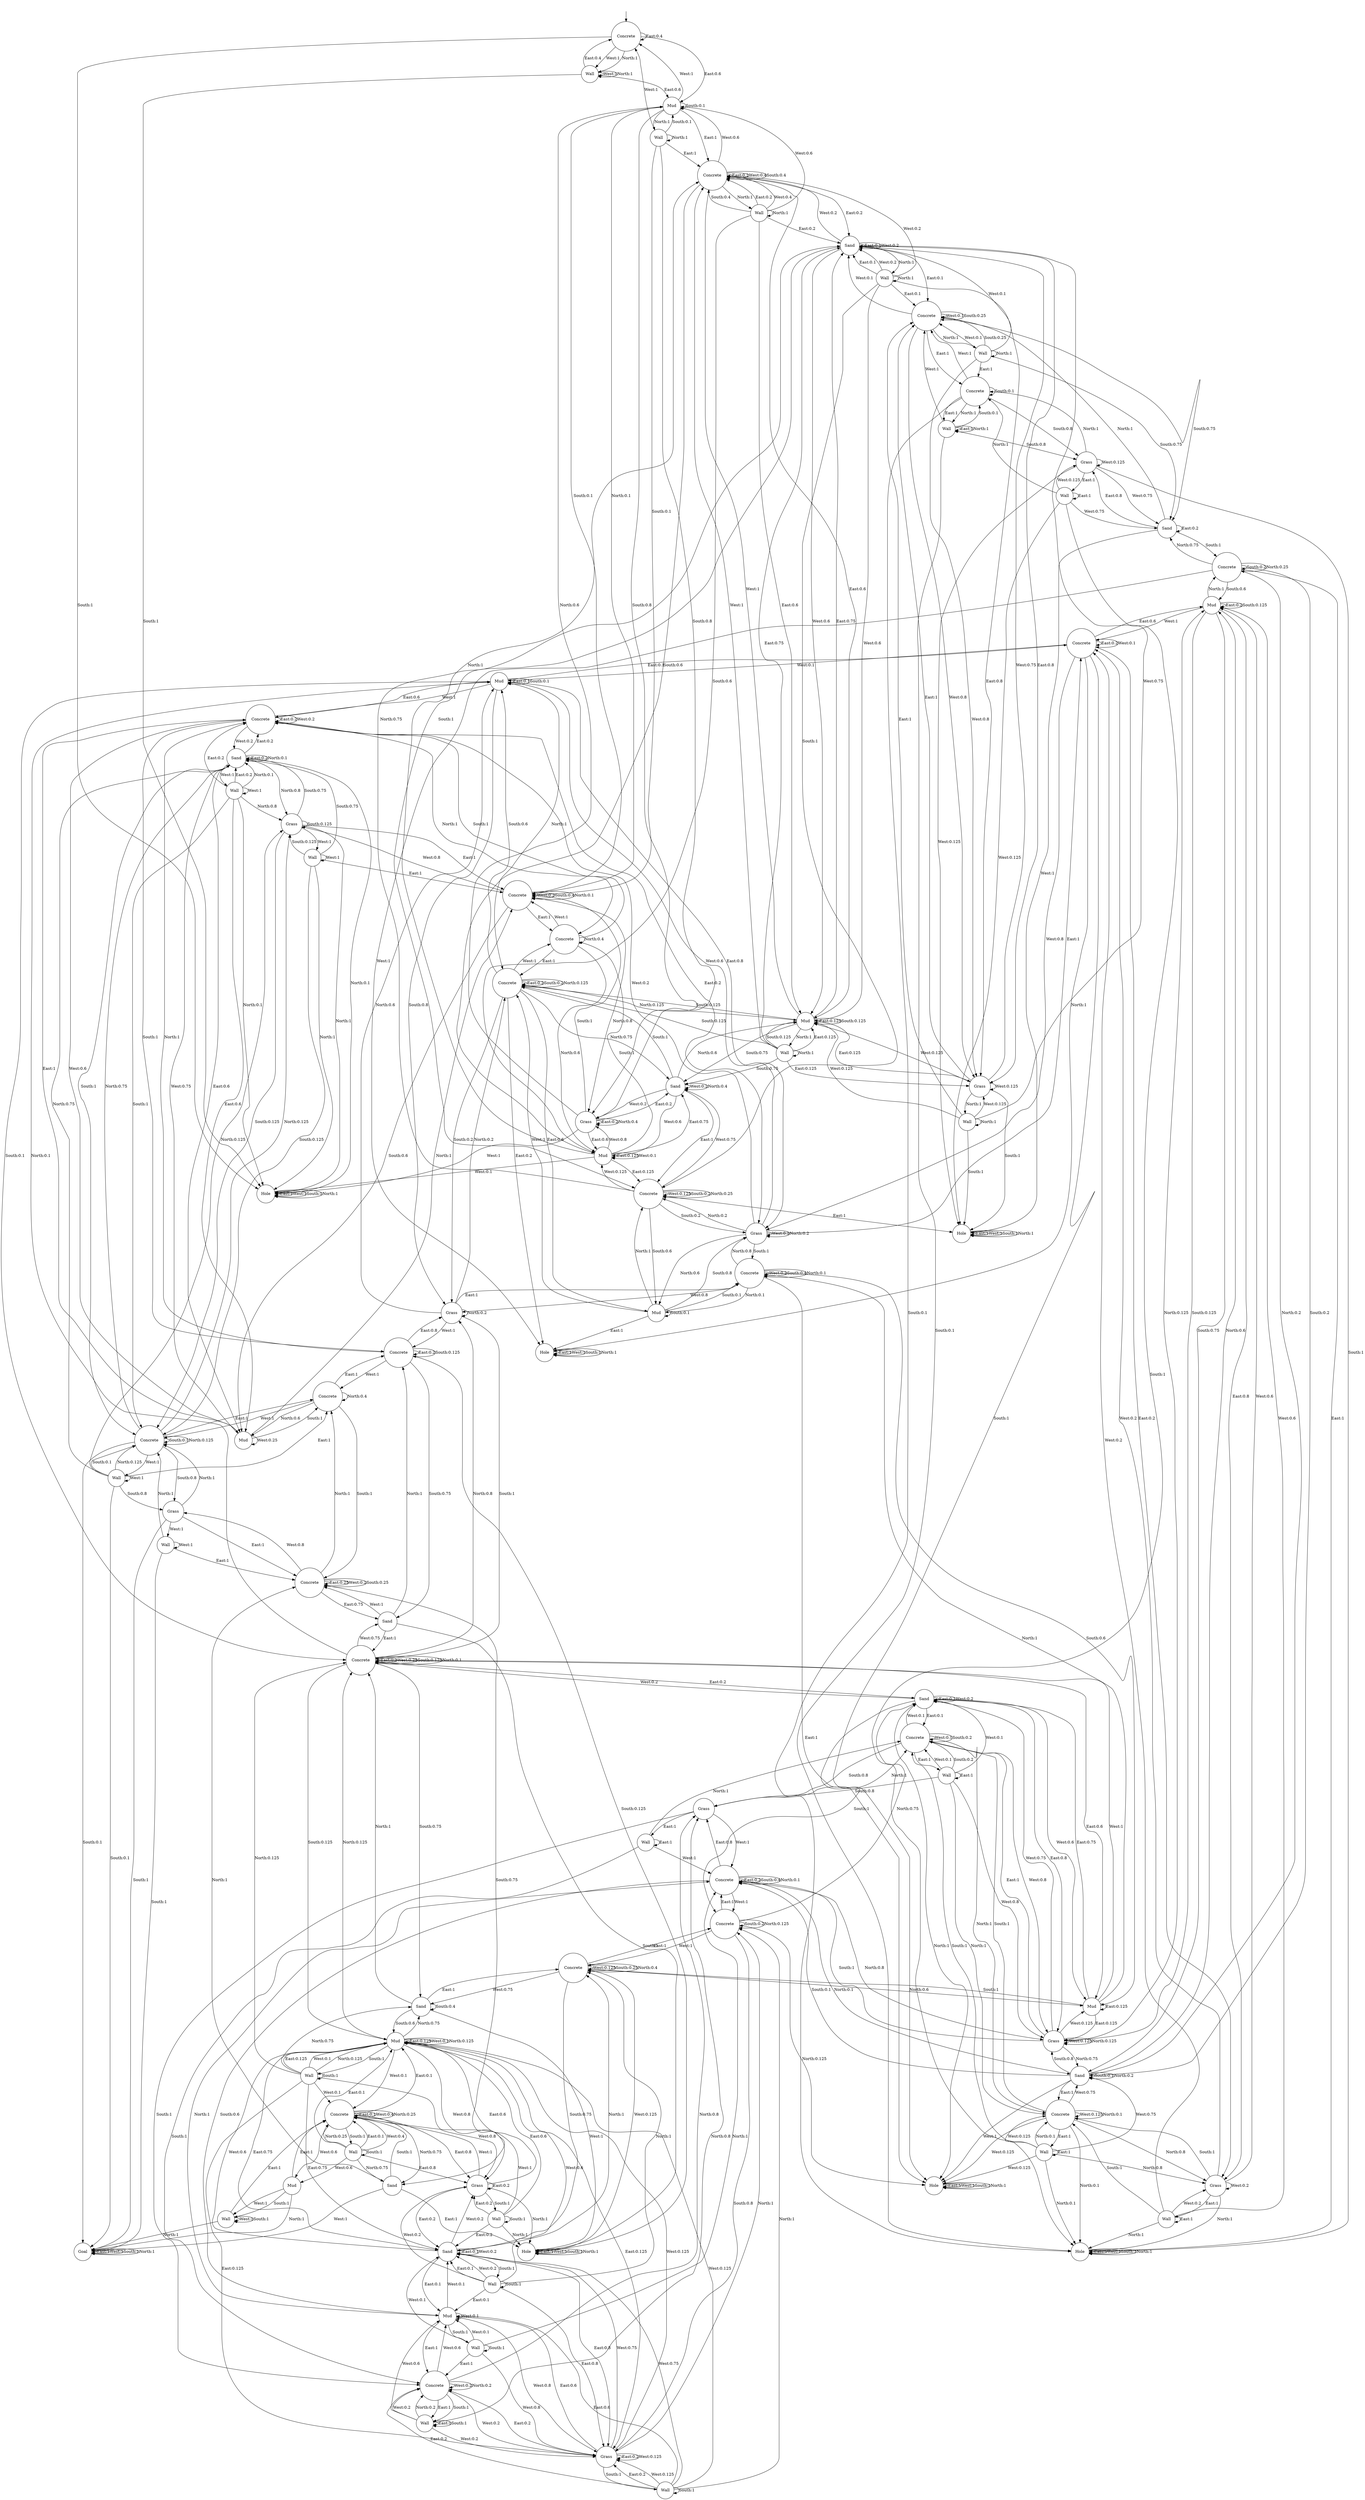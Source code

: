 digraph g {
__start0 [label="" shape="none"];
0 [shape="circle" label="Concrete"];
1 [shape="circle" label="Wall"];
2 [shape="circle" label="Hole"];
3 [shape="circle" label="Wall"];
4 [shape="circle" label="Grass"];
5 [shape="circle" label="Wall"];
6 [shape="circle" label="Sand"];
7 [shape="circle" label="Concrete"];
8 [shape="circle" label="Wall"];
9 [shape="circle" label="Wall"];
10 [shape="circle" label="Grass"];
11 [shape="circle" label="Goal"];
12 [shape="circle" label="Wall"];
13 [shape="circle" label="Mud"];
14 [shape="circle" label="Wall"];
15 [shape="circle" label="Mud"];
16 [shape="circle" label="Grass"];
17 [shape="circle" label="Concrete"];
18 [shape="circle" label="Mud"];
19 [shape="circle" label="Concrete"];
20 [shape="circle" label="Concrete"];
21 [shape="circle" label="Sand"];
22 [shape="circle" label="Concrete"];
23 [shape="circle" label="Wall"];
24 [shape="circle" label="Concrete"];
25 [shape="circle" label="Wall"];
26 [shape="circle" label="Mud"];
27 [shape="circle" label="Concrete"];
28 [shape="circle" label="Concrete"];
29 [shape="circle" label="Concrete"];
30 [shape="circle" label="Sand"];
31 [shape="circle" label="Hole"];
32 [shape="circle" label="Wall"];
33 [shape="circle" label="Grass"];
34 [shape="circle" label="Wall"];
35 [shape="circle" label="Mud"];
36 [shape="circle" label="Sand"];
37 [shape="circle" label="Concrete"];
38 [shape="circle" label="Mud"];
39 [shape="circle" label="Grass"];
40 [shape="circle" label="Concrete"];
41 [shape="circle" label="Sand"];
42 [shape="circle" label="Wall"];
43 [shape="circle" label="Mud"];
44 [shape="circle" label="Wall"];
45 [shape="circle" label="Sand"];
46 [shape="circle" label="Concrete"];
47 [shape="circle" label="Mud"];
48 [shape="circle" label="Grass"];
49 [shape="circle" label="Concrete"];
50 [shape="circle" label="Mud"];
51 [shape="circle" label="Concrete"];
52 [shape="circle" label="Wall"];
53 [shape="circle" label="Sand"];
54 [shape="circle" label="Wall"];
55 [shape="circle" label="Grass"];
56 [shape="circle" label="Hole"];
57 [shape="circle" label="Hole"];
58 [shape="circle" label="Concrete"];
59 [shape="circle" label="Hole"];
60 [shape="circle" label="Sand"];
61 [shape="circle" label="Concrete"];
62 [shape="circle" label="Wall"];
63 [shape="circle" label="Grass"];
64 [shape="circle" label="Concrete"];
65 [shape="circle" label="Wall"];
66 [shape="circle" label="Sand"];
67 [shape="circle" label="Concrete"];
68 [shape="circle" label="Mud"];
69 [shape="circle" label="Sand"];
70 [shape="circle" label="Grass"];
71 [shape="circle" label="Concrete"];
72 [shape="circle" label="Wall"];
73 [shape="circle" label="Mud"];
74 [shape="circle" label="Concrete"];
75 [shape="circle" label="Wall"];
76 [shape="circle" label="Wall"];
77 [shape="circle" label="Grass"];
78 [shape="circle" label="Hole"];
79 [shape="circle" label="Wall"];
80 [shape="circle" label="Grass"];
81 [shape="circle" label="Concrete"];
82 [shape="circle" label="Wall"];
83 [shape="circle" label="Concrete"];
84 [shape="circle" label="Wall"];
85 [shape="circle" label="Wall"];
86 [shape="circle" label="Grass"];
87 [shape="circle" label="Concrete"];
88 [shape="circle" label="Wall"];
0 -> 0 [label="East:0.4"];
0 -> 15 [label="East:0.6"];
0 -> 1 [label="West:1"];
0 -> 2 [label="South:1"];
0 -> 1 [label="North:1"];
1 -> 0 [label="East:0.4"];
1 -> 15 [label="East:0.6"];
1 -> 1 [label="West:1"];
1 -> 2 [label="South:1"];
1 -> 1 [label="North:1"];
2 -> 2 [label="East:1"];
2 -> 2 [label="West:1"];
2 -> 2 [label="South:1"];
2 -> 2 [label="North:1"];
3 -> 17 [label="East:1"];
3 -> 3 [label="West:1"];
3 -> 4 [label="South:0.125"];
3 -> 6 [label="South:0.75"];
3 -> 7 [label="South:0.125"];
3 -> 2 [label="North:1"];
4 -> 17 [label="East:1"];
4 -> 3 [label="West:1"];
4 -> 4 [label="South:0.125"];
4 -> 6 [label="South:0.75"];
4 -> 7 [label="South:0.125"];
4 -> 2 [label="North:1"];
5 -> 6 [label="East:0.2"];
5 -> 18 [label="East:0.6"];
5 -> 28 [label="East:0.2"];
5 -> 5 [label="West:1"];
5 -> 7 [label="South:1"];
5 -> 2 [label="North:0.1"];
5 -> 4 [label="North:0.8"];
5 -> 6 [label="North:0.1"];
6 -> 6 [label="East:0.2"];
6 -> 18 [label="East:0.6"];
6 -> 28 [label="East:0.2"];
6 -> 5 [label="West:1"];
6 -> 7 [label="South:1"];
6 -> 2 [label="North:0.1"];
6 -> 4 [label="North:0.8"];
6 -> 6 [label="North:0.1"];
7 -> 19 [label="East:1"];
7 -> 8 [label="West:1"];
7 -> 7 [label="South:0.1"];
7 -> 10 [label="South:0.8"];
7 -> 11 [label="South:0.1"];
7 -> 4 [label="North:0.125"];
7 -> 6 [label="North:0.75"];
7 -> 7 [label="North:0.125"];
8 -> 19 [label="East:1"];
8 -> 8 [label="West:1"];
8 -> 7 [label="South:0.1"];
8 -> 10 [label="South:0.8"];
8 -> 11 [label="South:0.1"];
8 -> 4 [label="North:0.125"];
8 -> 6 [label="North:0.75"];
8 -> 7 [label="North:0.125"];
9 -> 20 [label="East:1"];
9 -> 9 [label="West:1"];
9 -> 11 [label="South:1"];
9 -> 7 [label="North:1"];
10 -> 20 [label="East:1"];
10 -> 9 [label="West:1"];
10 -> 11 [label="South:1"];
10 -> 7 [label="North:1"];
11 -> 11 [label="East:1"];
11 -> 11 [label="West:1"];
11 -> 11 [label="South:1"];
11 -> 11 [label="North:1"];
12 -> 22 [label="East:1"];
12 -> 12 [label="West:1"];
12 -> 12 [label="South:1"];
12 -> 11 [label="North:1"];
13 -> 22 [label="East:1"];
13 -> 12 [label="West:1"];
13 -> 12 [label="South:1"];
13 -> 11 [label="North:1"];
14 -> 24 [label="East:1"];
14 -> 0 [label="West:1"];
14 -> 15 [label="South:0.1"];
14 -> 16 [label="South:0.8"];
14 -> 17 [label="South:0.1"];
14 -> 14 [label="North:1"];
15 -> 24 [label="East:1"];
15 -> 0 [label="West:1"];
15 -> 15 [label="South:0.1"];
15 -> 16 [label="South:0.8"];
15 -> 17 [label="South:0.1"];
15 -> 14 [label="North:1"];
16 -> 16 [label="East:0.2"];
16 -> 26 [label="East:0.6"];
16 -> 36 [label="East:0.2"];
16 -> 2 [label="West:1"];
16 -> 17 [label="South:1"];
16 -> 15 [label="North:0.6"];
16 -> 16 [label="North:0.4"];
17 -> 27 [label="East:1"];
17 -> 4 [label="West:0.8"];
17 -> 17 [label="West:0.2"];
17 -> 17 [label="South:0.4"];
17 -> 18 [label="South:0.6"];
17 -> 15 [label="North:0.1"];
17 -> 16 [label="North:0.8"];
17 -> 17 [label="North:0.1"];
18 -> 28 [label="East:1"];
18 -> 6 [label="West:0.75"];
18 -> 18 [label="West:0.25"];
18 -> 19 [label="South:1"];
18 -> 17 [label="North:1"];
19 -> 29 [label="East:1"];
19 -> 7 [label="West:1"];
19 -> 20 [label="South:1"];
19 -> 18 [label="North:0.6"];
19 -> 19 [label="North:0.4"];
20 -> 20 [label="East:0.25"];
20 -> 30 [label="East:0.75"];
20 -> 10 [label="West:0.8"];
20 -> 20 [label="West:0.2"];
20 -> 20 [label="South:0.25"];
20 -> 21 [label="South:0.75"];
20 -> 19 [label="North:1"];
21 -> 31 [label="East:1"];
21 -> 11 [label="West:1"];
21 -> 22 [label="South:1"];
21 -> 20 [label="North:1"];
22 -> 22 [label="East:0.1"];
22 -> 33 [label="East:0.8"];
22 -> 43 [label="East:0.1"];
22 -> 13 [label="West:0.6"];
22 -> 22 [label="West:0.4"];
22 -> 23 [label="South:1"];
22 -> 21 [label="North:0.75"];
22 -> 22 [label="North:0.25"];
23 -> 22 [label="East:0.1"];
23 -> 33 [label="East:0.8"];
23 -> 43 [label="East:0.1"];
23 -> 13 [label="West:0.6"];
23 -> 22 [label="West:0.4"];
23 -> 23 [label="South:1"];
23 -> 21 [label="North:0.75"];
23 -> 22 [label="North:0.25"];
24 -> 24 [label="East:0.2"];
24 -> 35 [label="East:0.6"];
24 -> 45 [label="East:0.2"];
24 -> 15 [label="West:0.6"];
24 -> 24 [label="West:0.4"];
24 -> 24 [label="South:0.4"];
24 -> 26 [label="South:0.6"];
24 -> 25 [label="North:1"];
25 -> 24 [label="East:0.2"];
25 -> 35 [label="East:0.6"];
25 -> 45 [label="East:0.2"];
25 -> 15 [label="West:0.6"];
25 -> 24 [label="West:0.4"];
25 -> 24 [label="South:0.4"];
25 -> 26 [label="South:0.6"];
25 -> 25 [label="North:1"];
26 -> 26 [label="East:0.125"];
26 -> 36 [label="East:0.75"];
26 -> 46 [label="East:0.125"];
26 -> 2 [label="West:0.1"];
26 -> 16 [label="West:0.8"];
26 -> 26 [label="West:0.1"];
26 -> 27 [label="South:1"];
26 -> 24 [label="North:1"];
27 -> 37 [label="East:1"];
27 -> 17 [label="West:1"];
27 -> 28 [label="South:1"];
27 -> 26 [label="North:0.6"];
27 -> 27 [label="North:0.4"];
28 -> 28 [label="East:0.2"];
28 -> 38 [label="East:0.6"];
28 -> 48 [label="East:0.2"];
28 -> 6 [label="West:0.2"];
28 -> 18 [label="West:0.6"];
28 -> 28 [label="West:0.2"];
28 -> 29 [label="South:1"];
28 -> 27 [label="North:1"];
29 -> 29 [label="East:0.2"];
29 -> 39 [label="East:0.8"];
29 -> 19 [label="West:1"];
29 -> 29 [label="South:0.125"];
29 -> 30 [label="South:0.75"];
29 -> 31 [label="South:0.125"];
29 -> 28 [label="North:1"];
30 -> 40 [label="East:1"];
30 -> 20 [label="West:1"];
30 -> 31 [label="South:1"];
30 -> 29 [label="North:1"];
31 -> 31 [label="East:1"];
31 -> 31 [label="West:1"];
31 -> 31 [label="South:1"];
31 -> 31 [label="North:1"];
32 -> 33 [label="East:0.2"];
32 -> 43 [label="East:0.6"];
32 -> 53 [label="East:0.2"];
32 -> 22 [label="West:1"];
32 -> 32 [label="South:1"];
32 -> 31 [label="North:1"];
33 -> 33 [label="East:0.2"];
33 -> 43 [label="East:0.6"];
33 -> 53 [label="East:0.2"];
33 -> 22 [label="West:1"];
33 -> 32 [label="South:1"];
33 -> 31 [label="North:1"];
34 -> 35 [label="East:0.125"];
34 -> 45 [label="East:0.75"];
34 -> 55 [label="East:0.125"];
34 -> 24 [label="West:1"];
34 -> 35 [label="South:0.125"];
34 -> 36 [label="South:0.75"];
34 -> 37 [label="South:0.125"];
34 -> 34 [label="North:1"];
35 -> 35 [label="East:0.125"];
35 -> 45 [label="East:0.75"];
35 -> 55 [label="East:0.125"];
35 -> 24 [label="West:1"];
35 -> 35 [label="South:0.125"];
35 -> 36 [label="South:0.75"];
35 -> 37 [label="South:0.125"];
35 -> 34 [label="North:1"];
36 -> 46 [label="East:1"];
36 -> 16 [label="West:0.2"];
36 -> 26 [label="West:0.6"];
36 -> 36 [label="West:0.2"];
36 -> 37 [label="South:1"];
36 -> 35 [label="North:0.6"];
36 -> 36 [label="North:0.4"];
37 -> 37 [label="East:0.2"];
37 -> 47 [label="East:0.6"];
37 -> 57 [label="East:0.2"];
37 -> 27 [label="West:1"];
37 -> 37 [label="South:0.2"];
37 -> 38 [label="South:0.6"];
37 -> 39 [label="South:0.2"];
37 -> 35 [label="North:0.125"];
37 -> 36 [label="North:0.75"];
37 -> 37 [label="North:0.125"];
38 -> 38 [label="East:0.1"];
38 -> 48 [label="East:0.8"];
38 -> 58 [label="East:0.1"];
38 -> 28 [label="West:1"];
38 -> 38 [label="South:0.1"];
38 -> 39 [label="South:0.8"];
38 -> 40 [label="South:0.1"];
38 -> 37 [label="North:1"];
39 -> 49 [label="East:1"];
39 -> 29 [label="West:1"];
39 -> 40 [label="South:1"];
39 -> 37 [label="North:0.2"];
39 -> 38 [label="North:0.6"];
39 -> 39 [label="North:0.2"];
40 -> 40 [label="East:0.2"];
40 -> 50 [label="East:0.6"];
40 -> 60 [label="East:0.2"];
40 -> 30 [label="West:0.75"];
40 -> 40 [label="West:0.25"];
40 -> 40 [label="South:0.125"];
40 -> 41 [label="South:0.75"];
40 -> 43 [label="South:0.125"];
40 -> 38 [label="North:0.1"];
40 -> 39 [label="North:0.8"];
40 -> 40 [label="North:0.1"];
41 -> 51 [label="East:1"];
41 -> 31 [label="West:1"];
41 -> 41 [label="South:0.4"];
41 -> 43 [label="South:0.6"];
41 -> 40 [label="North:1"];
42 -> 43 [label="East:0.125"];
42 -> 53 [label="East:0.75"];
42 -> 63 [label="East:0.125"];
42 -> 22 [label="West:0.1"];
42 -> 33 [label="West:0.8"];
42 -> 43 [label="West:0.1"];
42 -> 42 [label="South:1"];
42 -> 40 [label="North:0.125"];
42 -> 41 [label="North:0.75"];
42 -> 43 [label="North:0.125"];
43 -> 43 [label="East:0.125"];
43 -> 53 [label="East:0.75"];
43 -> 63 [label="East:0.125"];
43 -> 22 [label="West:0.1"];
43 -> 33 [label="West:0.8"];
43 -> 43 [label="West:0.1"];
43 -> 42 [label="South:1"];
43 -> 40 [label="North:0.125"];
43 -> 41 [label="North:0.75"];
43 -> 43 [label="North:0.125"];
44 -> 45 [label="East:0.1"];
44 -> 55 [label="East:0.8"];
44 -> 64 [label="East:0.1"];
44 -> 24 [label="West:0.2"];
44 -> 35 [label="West:0.6"];
44 -> 45 [label="West:0.2"];
44 -> 46 [label="South:1"];
44 -> 44 [label="North:1"];
45 -> 45 [label="East:0.1"];
45 -> 55 [label="East:0.8"];
45 -> 64 [label="East:0.1"];
45 -> 24 [label="West:0.2"];
45 -> 35 [label="West:0.6"];
45 -> 45 [label="West:0.2"];
45 -> 46 [label="South:1"];
45 -> 44 [label="North:1"];
46 -> 56 [label="East:1"];
46 -> 26 [label="West:0.125"];
46 -> 36 [label="West:0.75"];
46 -> 46 [label="West:0.125"];
46 -> 46 [label="South:0.2"];
46 -> 47 [label="South:0.6"];
46 -> 48 [label="South:0.2"];
46 -> 45 [label="North:0.75"];
46 -> 46 [label="North:0.25"];
47 -> 57 [label="East:1"];
47 -> 37 [label="West:1"];
47 -> 47 [label="South:0.1"];
47 -> 48 [label="South:0.8"];
47 -> 49 [label="South:0.1"];
47 -> 46 [label="North:1"];
48 -> 58 [label="East:1"];
48 -> 28 [label="West:0.2"];
48 -> 38 [label="West:0.6"];
48 -> 48 [label="West:0.2"];
48 -> 49 [label="South:1"];
48 -> 46 [label="North:0.2"];
48 -> 47 [label="North:0.6"];
48 -> 48 [label="North:0.2"];
49 -> 59 [label="East:1"];
49 -> 39 [label="West:0.8"];
49 -> 49 [label="West:0.2"];
49 -> 49 [label="South:0.4"];
49 -> 50 [label="South:0.6"];
49 -> 47 [label="North:0.1"];
49 -> 48 [label="North:0.8"];
49 -> 49 [label="North:0.1"];
50 -> 50 [label="East:0.125"];
50 -> 60 [label="East:0.75"];
50 -> 70 [label="East:0.125"];
50 -> 40 [label="West:1"];
50 -> 51 [label="South:1"];
50 -> 49 [label="North:1"];
51 -> 61 [label="East:1"];
51 -> 31 [label="West:0.125"];
51 -> 41 [label="West:0.75"];
51 -> 51 [label="West:0.125"];
51 -> 51 [label="South:0.25"];
51 -> 53 [label="South:0.75"];
51 -> 50 [label="North:0.6"];
51 -> 51 [label="North:0.4"];
52 -> 53 [label="East:0.1"];
52 -> 63 [label="East:0.8"];
52 -> 73 [label="East:0.1"];
52 -> 33 [label="West:0.2"];
52 -> 43 [label="West:0.6"];
52 -> 53 [label="West:0.2"];
52 -> 52 [label="South:1"];
52 -> 51 [label="North:1"];
53 -> 53 [label="East:0.1"];
53 -> 63 [label="East:0.8"];
53 -> 73 [label="East:0.1"];
53 -> 33 [label="West:0.2"];
53 -> 43 [label="West:0.6"];
53 -> 53 [label="West:0.2"];
53 -> 52 [label="South:1"];
53 -> 51 [label="North:1"];
54 -> 64 [label="East:1"];
54 -> 35 [label="West:0.125"];
54 -> 45 [label="West:0.75"];
54 -> 55 [label="West:0.125"];
54 -> 56 [label="South:1"];
54 -> 54 [label="North:1"];
55 -> 64 [label="East:1"];
55 -> 35 [label="West:0.125"];
55 -> 45 [label="West:0.75"];
55 -> 55 [label="West:0.125"];
55 -> 56 [label="South:1"];
55 -> 54 [label="North:1"];
56 -> 56 [label="East:1"];
56 -> 56 [label="West:1"];
56 -> 56 [label="South:1"];
56 -> 56 [label="North:1"];
57 -> 57 [label="East:1"];
57 -> 57 [label="West:1"];
57 -> 57 [label="South:1"];
57 -> 57 [label="North:1"];
58 -> 58 [label="East:0.2"];
58 -> 68 [label="East:0.6"];
58 -> 80 [label="East:0.2"];
58 -> 38 [label="West:0.1"];
58 -> 48 [label="West:0.8"];
58 -> 58 [label="West:0.1"];
58 -> 59 [label="South:1"];
58 -> 57 [label="North:1"];
59 -> 59 [label="East:1"];
59 -> 59 [label="West:1"];
59 -> 59 [label="South:1"];
59 -> 59 [label="North:1"];
60 -> 60 [label="East:0.1"];
60 -> 70 [label="East:0.8"];
60 -> 83 [label="East:0.1"];
60 -> 40 [label="West:0.2"];
60 -> 50 [label="West:0.6"];
60 -> 60 [label="West:0.2"];
60 -> 61 [label="South:1"];
60 -> 59 [label="North:1"];
61 -> 71 [label="East:1"];
61 -> 51 [label="West:1"];
61 -> 61 [label="South:0.2"];
61 -> 63 [label="South:0.8"];
61 -> 59 [label="North:0.125"];
61 -> 60 [label="North:0.75"];
61 -> 61 [label="North:0.125"];
62 -> 63 [label="East:0.2"];
62 -> 73 [label="East:0.6"];
62 -> 87 [label="East:0.2"];
62 -> 43 [label="West:0.125"];
62 -> 53 [label="West:0.75"];
62 -> 63 [label="West:0.125"];
62 -> 62 [label="South:1"];
62 -> 61 [label="North:1"];
63 -> 63 [label="East:0.2"];
63 -> 73 [label="East:0.6"];
63 -> 87 [label="East:0.2"];
63 -> 43 [label="West:0.125"];
63 -> 53 [label="West:0.75"];
63 -> 63 [label="West:0.125"];
63 -> 62 [label="South:1"];
63 -> 61 [label="North:1"];
64 -> 74 [label="East:1"];
64 -> 45 [label="West:0.1"];
64 -> 55 [label="West:0.8"];
64 -> 64 [label="West:0.1"];
64 -> 64 [label="South:0.25"];
64 -> 66 [label="South:0.75"];
64 -> 65 [label="North:1"];
65 -> 74 [label="East:1"];
65 -> 45 [label="West:0.1"];
65 -> 55 [label="West:0.8"];
65 -> 64 [label="West:0.1"];
65 -> 64 [label="South:0.25"];
65 -> 66 [label="South:0.75"];
65 -> 65 [label="North:1"];
66 -> 66 [label="East:0.2"];
66 -> 77 [label="East:0.8"];
66 -> 56 [label="West:1"];
66 -> 67 [label="South:1"];
66 -> 64 [label="North:1"];
67 -> 78 [label="East:1"];
67 -> 57 [label="West:1"];
67 -> 67 [label="South:0.2"];
67 -> 68 [label="South:0.6"];
67 -> 69 [label="South:0.2"];
67 -> 66 [label="North:0.75"];
67 -> 67 [label="North:0.25"];
68 -> 68 [label="East:0.2"];
68 -> 80 [label="East:0.8"];
68 -> 58 [label="West:1"];
68 -> 68 [label="South:0.125"];
68 -> 69 [label="South:0.75"];
68 -> 70 [label="South:0.125"];
68 -> 67 [label="North:1"];
69 -> 81 [label="East:1"];
69 -> 59 [label="West:1"];
69 -> 69 [label="South:0.1"];
69 -> 70 [label="South:0.8"];
69 -> 71 [label="South:0.1"];
69 -> 67 [label="North:0.2"];
69 -> 68 [label="North:0.6"];
69 -> 69 [label="North:0.2"];
70 -> 83 [label="East:1"];
70 -> 50 [label="West:0.125"];
70 -> 60 [label="West:0.75"];
70 -> 70 [label="West:0.125"];
70 -> 71 [label="South:1"];
70 -> 68 [label="North:0.125"];
70 -> 69 [label="North:0.75"];
70 -> 70 [label="North:0.125"];
71 -> 71 [label="East:0.2"];
71 -> 86 [label="East:0.8"];
71 -> 61 [label="West:1"];
71 -> 71 [label="South:0.4"];
71 -> 73 [label="South:0.6"];
71 -> 69 [label="North:0.1"];
71 -> 70 [label="North:0.8"];
71 -> 71 [label="North:0.1"];
72 -> 87 [label="East:1"];
72 -> 53 [label="West:0.1"];
72 -> 63 [label="West:0.8"];
72 -> 73 [label="West:0.1"];
72 -> 72 [label="South:1"];
72 -> 71 [label="North:1"];
73 -> 87 [label="East:1"];
73 -> 53 [label="West:0.1"];
73 -> 63 [label="West:0.8"];
73 -> 73 [label="West:0.1"];
73 -> 72 [label="South:1"];
73 -> 71 [label="North:1"];
74 -> 75 [label="East:1"];
74 -> 64 [label="West:1"];
74 -> 74 [label="South:0.1"];
74 -> 77 [label="South:0.8"];
74 -> 78 [label="South:0.1"];
74 -> 75 [label="North:1"];
75 -> 75 [label="East:1"];
75 -> 64 [label="West:1"];
75 -> 74 [label="South:0.1"];
75 -> 77 [label="South:0.8"];
75 -> 78 [label="South:0.1"];
75 -> 75 [label="North:1"];
76 -> 76 [label="East:1"];
76 -> 56 [label="West:0.125"];
76 -> 66 [label="West:0.75"];
76 -> 77 [label="West:0.125"];
76 -> 78 [label="South:1"];
76 -> 74 [label="North:1"];
77 -> 76 [label="East:1"];
77 -> 56 [label="West:0.125"];
77 -> 66 [label="West:0.75"];
77 -> 77 [label="West:0.125"];
77 -> 78 [label="South:1"];
77 -> 74 [label="North:1"];
78 -> 78 [label="East:1"];
78 -> 78 [label="West:1"];
78 -> 78 [label="South:1"];
78 -> 78 [label="North:1"];
79 -> 79 [label="East:1"];
79 -> 58 [label="West:0.2"];
79 -> 68 [label="West:0.6"];
79 -> 80 [label="West:0.2"];
79 -> 81 [label="South:1"];
79 -> 78 [label="North:1"];
80 -> 79 [label="East:1"];
80 -> 58 [label="West:0.2"];
80 -> 68 [label="West:0.6"];
80 -> 80 [label="West:0.2"];
80 -> 81 [label="South:1"];
80 -> 78 [label="North:1"];
81 -> 82 [label="East:1"];
81 -> 59 [label="West:0.125"];
81 -> 69 [label="West:0.75"];
81 -> 81 [label="West:0.125"];
81 -> 83 [label="South:1"];
81 -> 78 [label="North:0.1"];
81 -> 80 [label="North:0.8"];
81 -> 81 [label="North:0.1"];
82 -> 82 [label="East:1"];
82 -> 59 [label="West:0.125"];
82 -> 69 [label="West:0.75"];
82 -> 81 [label="West:0.125"];
82 -> 83 [label="South:1"];
82 -> 78 [label="North:0.1"];
82 -> 80 [label="North:0.8"];
82 -> 81 [label="North:0.1"];
83 -> 84 [label="East:1"];
83 -> 60 [label="West:0.1"];
83 -> 70 [label="West:0.8"];
83 -> 83 [label="West:0.1"];
83 -> 83 [label="South:0.2"];
83 -> 86 [label="South:0.8"];
83 -> 81 [label="North:1"];
84 -> 84 [label="East:1"];
84 -> 60 [label="West:0.1"];
84 -> 70 [label="West:0.8"];
84 -> 83 [label="West:0.1"];
84 -> 83 [label="South:0.2"];
84 -> 86 [label="South:0.8"];
84 -> 81 [label="North:1"];
85 -> 85 [label="East:1"];
85 -> 71 [label="West:1"];
85 -> 87 [label="South:1"];
85 -> 83 [label="North:1"];
86 -> 85 [label="East:1"];
86 -> 71 [label="West:1"];
86 -> 87 [label="South:1"];
86 -> 83 [label="North:1"];
87 -> 88 [label="East:1"];
87 -> 63 [label="West:0.2"];
87 -> 73 [label="West:0.6"];
87 -> 87 [label="West:0.2"];
87 -> 88 [label="South:1"];
87 -> 86 [label="North:0.8"];
87 -> 87 [label="North:0.2"];
88 -> 88 [label="East:1"];
88 -> 63 [label="West:0.2"];
88 -> 73 [label="West:0.6"];
88 -> 87 [label="West:0.2"];
88 -> 88 [label="South:1"];
88 -> 86 [label="North:0.8"];
88 -> 87 [label="North:0.2"];
__start0 -> 0;
}
